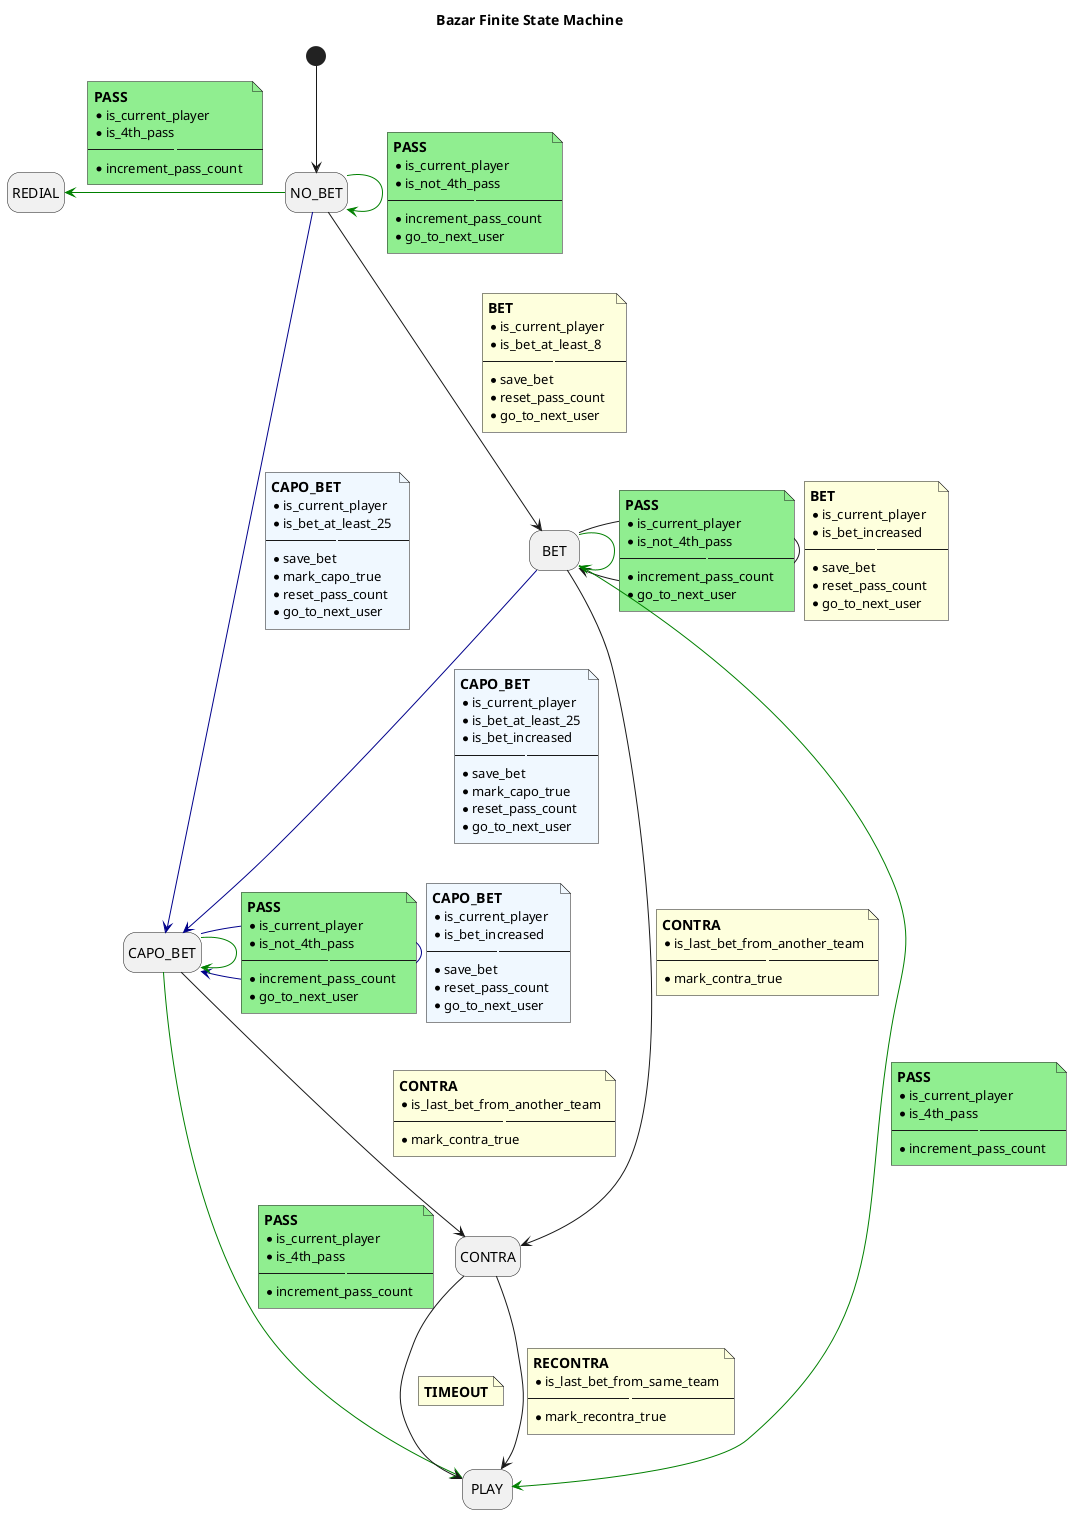 @startuml

Title Bazar Finite State Machine

hide empty description

state NO_BET
state BET
state CAPO_BET
state CONTRA
state REDIAL
state PLAY

' Events:
' PASS #green, #lightgreen
' BET
' CAPO_BET #darkblue, #aliceblue
' CONTRA
' RECONTRA
' TIMEOUT

[*] --> NO_BET

NO_BET --> BET
note on link
  === BET
  * is_current_player
  * is_bet_at_least_8
  -- --
  * save_bet
  * reset_pass_count
  * go_to_next_user
end note

BET --> BET
note on link
  === BET
  * is_current_player
  * is_bet_increased
  -- --
  * save_bet
  * reset_pass_count
  * go_to_next_user
end note

NO_BET -[#darkblue]-> CAPO_BET
note on link #aliceblue
  === CAPO_BET
  * is_current_player
  * is_bet_at_least_25
  -- --
  * save_bet
  * mark_capo_true
  * reset_pass_count
  * go_to_next_user
end note

BET -[#darkblue]-> CAPO_BET
note on link #aliceblue
  === CAPO_BET
  * is_current_player
  * is_bet_at_least_25
  * is_bet_increased
  -- --
  * save_bet
  * mark_capo_true
  * reset_pass_count
  * go_to_next_user
end note

CAPO_BET -[#darkblue]-> CAPO_BET
note on link #aliceblue
  === CAPO_BET
  * is_current_player
  * is_bet_increased
  -- --
  * save_bet
  * reset_pass_count
  * go_to_next_user
end note

NO_BET -[#green]-> NO_BET
note on link #lightgreen
  === PASS
  * is_current_player
  * is_not_4th_pass
  -- --
  * increment_pass_count
  * go_to_next_user
end note

BET -[#green]> BET
note on link #lightgreen
  === PASS
  * is_current_player
  * is_not_4th_pass
  -- --
  * increment_pass_count
  * go_to_next_user
end note

CAPO_BET -[#green]> CAPO_BET
note on link #lightgreen
  === PASS
  * is_current_player
  * is_not_4th_pass
  -- --
  * increment_pass_count
  * go_to_next_user
end note

NO_BET -l[#green]-> REDIAL
note on link #lightgreen
  === PASS
  * is_current_player
  * is_4th_pass
  -- --
  * increment_pass_count
end note

BET -[#green]-> PLAY
note on link #lightgreen
  === PASS
  * is_current_player
  * is_4th_pass
  -- --
  * increment_pass_count
end note

CAPO_BET -[#green]-> PLAY
note on link #lightgreen
  === PASS
  * is_current_player
  * is_4th_pass
  -- --
  * increment_pass_count
end note

BET --> CONTRA
note on link
  === CONTRA
  * is_last_bet_from_another_team
  -- --
  * mark_contra_true
end note

CAPO_BET --> CONTRA
note on link
  === CONTRA
  * is_last_bet_from_another_team
  -- --
  * mark_contra_true
end note

CONTRA --> PLAY
note on link
  === RECONTRA
  * is_last_bet_from_same_team
  -- --
  * mark_recontra_true
end note

CONTRA --> PLAY
note on link
  === TIMEOUT
end note

@enduml
